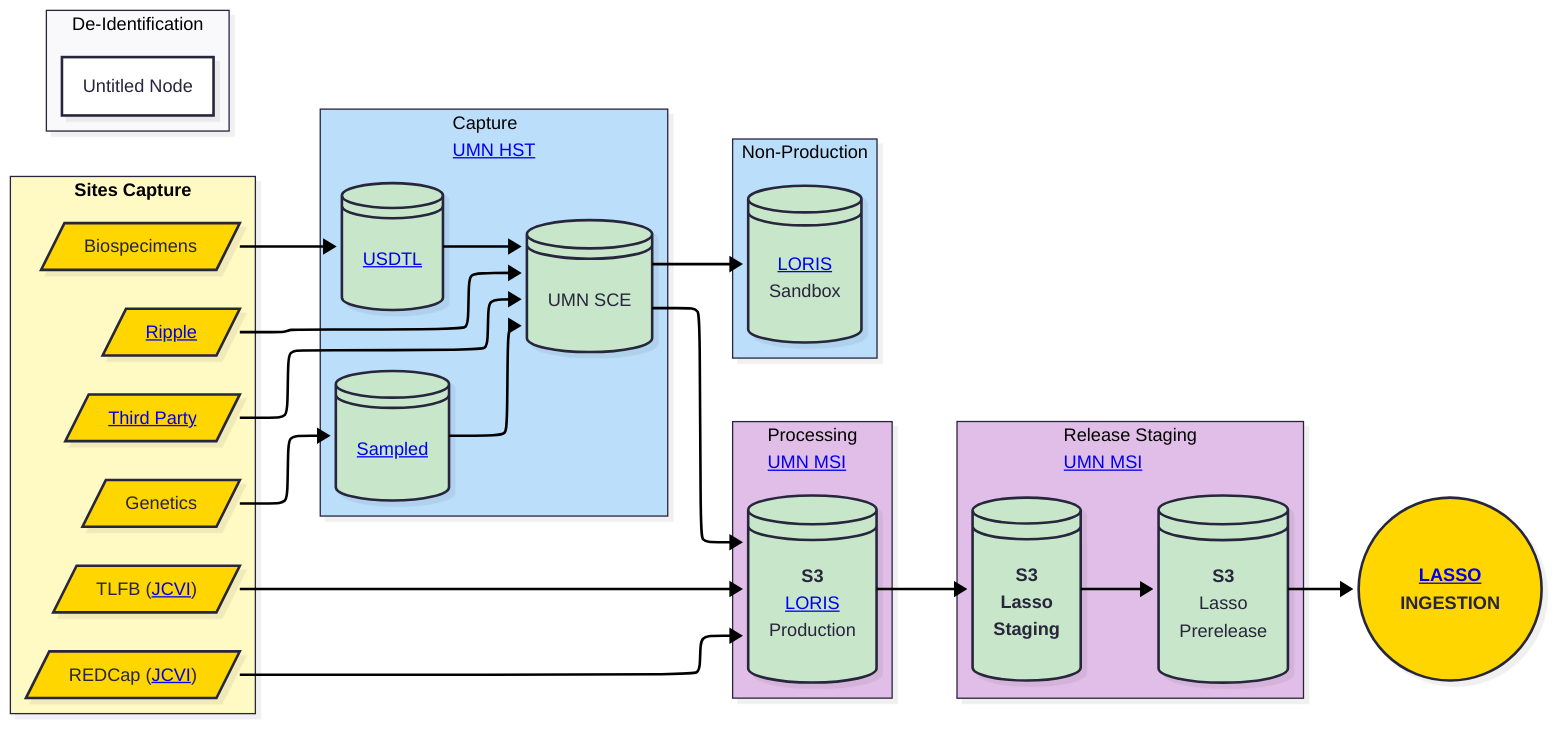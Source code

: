 ---
config:
  layout: elk
  look: neo
  theme: redux
---
flowchart LR
 subgraph Capture_LORIS["<b>Sites Capture</b><br>"]
        n13@{ label: "REDCap (<a href=\"../../orgcharts/#j-craig-venter-institute\" rel=\"noopener\" target=\"_blank\">JCVI</a>)" }
        n14@{ label: "TLFB (<a href=\"../../orgcharts/#j-craig-venter-institute\" rel=\"noopener\" target=\"_blank\">JCVI</a>)" }
        n16@{ label: "<a href=\"../../orgcharts/#ripple\" rel=\"noopener\" target=\"_blank\">Ripple</a>" }
        n17@{ label: "<a href=\"../data-proc-wf/#third-party\" target=\"_top\">Third Party</a>" }
        n18["Biospecimens"]
        n19["Genetics"]
  end
 subgraph s1["Processing<br><a href=../../orgcharts/#midb-informatics-hub-msi rel=noopener target=_blank>UMN MSI</a>"]
        n15@{ label: "<b>S3</b><br><a href=\"../../orgcharts/#loris\" rel=\"noopener\" target=\"_blank\">LORIS</a><br>Production<br>" }
  end
 subgraph s2["Capture<br><a href=../../orgcharts/#health-sciences-technology rel=noopener target=_blank>UMN HST</a>"]
        n20@{ label: "<a href=\"https://sampled.com/\" rel=\"noopener\" target=\"_blank\">Sampled</a>" }
        n21["UMN SCE"]
        n22@{ label: "<a href=\"https://www.usdtl.com/\" rel=\"noopener\" target=\"_blank\">USDTL</a>" }
  end
 subgraph s3["Non-Production"]
        n23@{ label: "<a href=\"../../orgcharts/#loris\" rel=\"noopener\" target=\"_blank\">LORIS</a><br>Sandbox" }
  end
 subgraph s4["Release Staging<br><a href=../../orgcharts/#midb-informatics-hub-msi rel=noopener target=_blank>UMN MSI</a>"]
        n25@{ label: "<div style=\"color:\"><span style=\"background-color:\"><b>S3</b></span></div><div style=\"color:\"><span style=\"background-color:\"><font style=\"\"><b>Lasso<br>Staging</b></font></span></div>" }
        n26["<b>S3<br></b>Lasso<br>Prerelease<br>"]
  end
 subgraph s5["De-Identification"]
        n28["Untitled Node"]
  end
    n13 --> n15
    n14 --> n15
    n16 --> n21
    n17 --> n21
    n19 --> n20
    n18 --> n22
    n20 --> n21
    n22 --> n21
    n21 --> n15 & n23
    n25 -- <br> --> n26
    n26 --> n27@{ label: "<a href=\"../../orgcharts/#lasso\" rel=\"noopener\" target=\"_blank\"><b>LASSO</b></a><br><b>INGESTION</b>" }
    n15 --> n25
    n13@{ shape: lean-r}
    n14@{ shape: lean-r}
    n16@{ shape: lean-r}
    n17@{ shape: lean-r}
    n18@{ shape: lean-r}
    n19@{ shape: lean-r}
    n15@{ shape: disk}
    n20@{ shape: disk}
    n21@{ shape: disk}
    n22@{ shape: disk}
    n23@{ shape: disk}
    n25@{ shape: disk}
    n26@{ shape: disk}
    n27@{ shape: circle}
    style n13 fill:#FFD600
    style n14 fill:#FFD600
    style n16 fill:#FFD600
    style n17 fill:#FFD600
    style n18 fill:#FFD600
    style n19 fill:#FFD600
    style n15 fill:#C8E6C9
    style n20 fill:#C8E6C9
    style n21 fill:#C8E6C9
    style n22 fill:#C8E6C9
    style n23 fill:#C8E6C9
    style n25 fill:#C8E6C9
    style n26 fill:#C8E6C9
    style n27 fill:#FFD600
    style Capture_LORIS fill:#FFF9C4
    style s1 fill:#E1BEE7
    style s2 fill:#BBDEFB
    style s3 fill:#BBDEFB
    style s4 fill:#E1BEE7